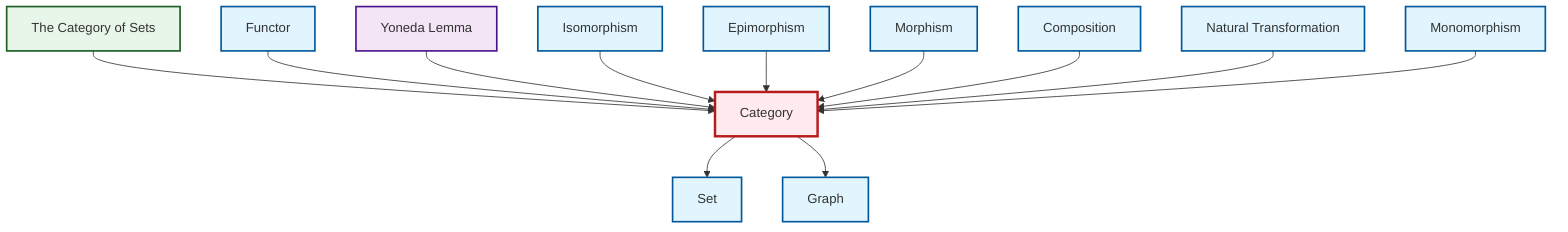 graph TD
    classDef definition fill:#e1f5fe,stroke:#01579b,stroke-width:2px
    classDef theorem fill:#f3e5f5,stroke:#4a148c,stroke-width:2px
    classDef axiom fill:#fff3e0,stroke:#e65100,stroke-width:2px
    classDef example fill:#e8f5e9,stroke:#1b5e20,stroke-width:2px
    classDef current fill:#ffebee,stroke:#b71c1c,stroke-width:3px
    ex-set-category["The Category of Sets"]:::example
    def-category["Category"]:::definition
    def-isomorphism["Isomorphism"]:::definition
    def-natural-transformation["Natural Transformation"]:::definition
    def-set["Set"]:::definition
    def-monomorphism["Monomorphism"]:::definition
    def-morphism["Morphism"]:::definition
    thm-yoneda["Yoneda Lemma"]:::theorem
    def-graph["Graph"]:::definition
    def-composition["Composition"]:::definition
    def-functor["Functor"]:::definition
    def-epimorphism["Epimorphism"]:::definition
    ex-set-category --> def-category
    def-functor --> def-category
    thm-yoneda --> def-category
    def-category --> def-set
    def-isomorphism --> def-category
    def-epimorphism --> def-category
    def-category --> def-graph
    def-morphism --> def-category
    def-composition --> def-category
    def-natural-transformation --> def-category
    def-monomorphism --> def-category
    class def-category current